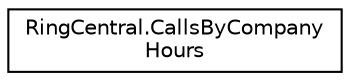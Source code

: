 digraph "Graphical Class Hierarchy"
{
 // LATEX_PDF_SIZE
  edge [fontname="Helvetica",fontsize="10",labelfontname="Helvetica",labelfontsize="10"];
  node [fontname="Helvetica",fontsize="10",shape=record];
  rankdir="LR";
  Node0 [label="RingCentral.CallsByCompany\lHours",height=0.2,width=0.4,color="black", fillcolor="white", style="filled",URL="$classRingCentral_1_1CallsByCompanyHours.html",tooltip="Data for calls with breakdown by company hours (BusinessHours, AfterHours)"];
}
